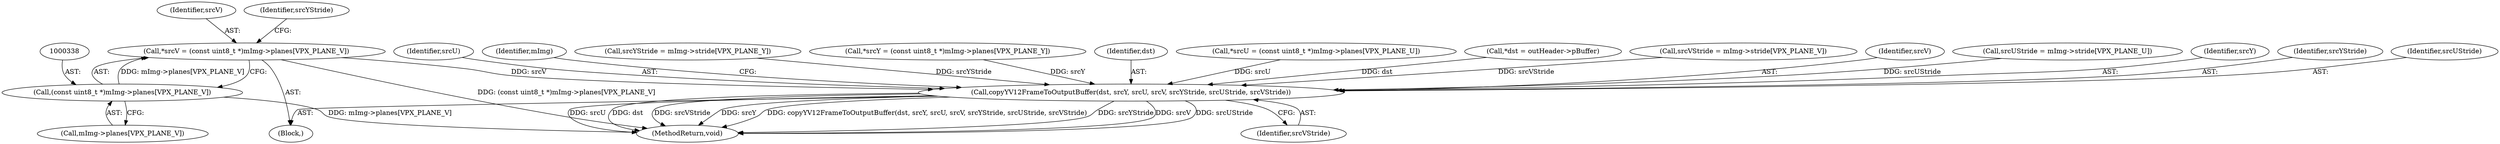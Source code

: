 digraph "0_Android_5a6788730acfc6fd8f4a6ef89d2c376572a26b55@pointer" {
"1000335" [label="(Call,*srcV = (const uint8_t *)mImg->planes[VPX_PLANE_V])"];
"1000337" [label="(Call,(const uint8_t *)mImg->planes[VPX_PLANE_V])"];
"1000368" [label="(Call,copyYV12FrameToOutputBuffer(dst, srcY, srcU, srcV, srcYStride, srcUStride, srcVStride))"];
"1000361" [label="(Call,srcVStride = mImg->stride[VPX_PLANE_V])"];
"1000372" [label="(Identifier,srcV)"];
"1000339" [label="(Call,mImg->planes[VPX_PLANE_V])"];
"1000375" [label="(Identifier,srcVStride)"];
"1000353" [label="(Call,srcUStride = mImg->stride[VPX_PLANE_U])"];
"1000370" [label="(Identifier,srcY)"];
"1000373" [label="(Identifier,srcYStride)"];
"1000374" [label="(Identifier,srcUStride)"];
"1000335" [label="(Call,*srcV = (const uint8_t *)mImg->planes[VPX_PLANE_V])"];
"1000336" [label="(Identifier,srcV)"];
"1000371" [label="(Identifier,srcU)"];
"1000377" [label="(Identifier,mImg)"];
"1000337" [label="(Call,(const uint8_t *)mImg->planes[VPX_PLANE_V])"];
"1000345" [label="(Call,srcYStride = mImg->stride[VPX_PLANE_Y])"];
"1000368" [label="(Call,copyYV12FrameToOutputBuffer(dst, srcY, srcU, srcV, srcYStride, srcUStride, srcVStride))"];
"1000346" [label="(Identifier,srcYStride)"];
"1000246" [label="(Block,)"];
"1000315" [label="(Call,*srcY = (const uint8_t *)mImg->planes[VPX_PLANE_Y])"];
"1000369" [label="(Identifier,dst)"];
"1000409" [label="(MethodReturn,void)"];
"1000325" [label="(Call,*srcU = (const uint8_t *)mImg->planes[VPX_PLANE_U])"];
"1000309" [label="(Call,*dst = outHeader->pBuffer)"];
"1000335" -> "1000246"  [label="AST: "];
"1000335" -> "1000337"  [label="CFG: "];
"1000336" -> "1000335"  [label="AST: "];
"1000337" -> "1000335"  [label="AST: "];
"1000346" -> "1000335"  [label="CFG: "];
"1000335" -> "1000409"  [label="DDG: (const uint8_t *)mImg->planes[VPX_PLANE_V]"];
"1000337" -> "1000335"  [label="DDG: mImg->planes[VPX_PLANE_V]"];
"1000335" -> "1000368"  [label="DDG: srcV"];
"1000337" -> "1000339"  [label="CFG: "];
"1000338" -> "1000337"  [label="AST: "];
"1000339" -> "1000337"  [label="AST: "];
"1000337" -> "1000409"  [label="DDG: mImg->planes[VPX_PLANE_V]"];
"1000368" -> "1000246"  [label="AST: "];
"1000368" -> "1000375"  [label="CFG: "];
"1000369" -> "1000368"  [label="AST: "];
"1000370" -> "1000368"  [label="AST: "];
"1000371" -> "1000368"  [label="AST: "];
"1000372" -> "1000368"  [label="AST: "];
"1000373" -> "1000368"  [label="AST: "];
"1000374" -> "1000368"  [label="AST: "];
"1000375" -> "1000368"  [label="AST: "];
"1000377" -> "1000368"  [label="CFG: "];
"1000368" -> "1000409"  [label="DDG: dst"];
"1000368" -> "1000409"  [label="DDG: srcVStride"];
"1000368" -> "1000409"  [label="DDG: srcY"];
"1000368" -> "1000409"  [label="DDG: copyYV12FrameToOutputBuffer(dst, srcY, srcU, srcV, srcYStride, srcUStride, srcVStride)"];
"1000368" -> "1000409"  [label="DDG: srcYStride"];
"1000368" -> "1000409"  [label="DDG: srcV"];
"1000368" -> "1000409"  [label="DDG: srcUStride"];
"1000368" -> "1000409"  [label="DDG: srcU"];
"1000309" -> "1000368"  [label="DDG: dst"];
"1000315" -> "1000368"  [label="DDG: srcY"];
"1000325" -> "1000368"  [label="DDG: srcU"];
"1000345" -> "1000368"  [label="DDG: srcYStride"];
"1000353" -> "1000368"  [label="DDG: srcUStride"];
"1000361" -> "1000368"  [label="DDG: srcVStride"];
}
